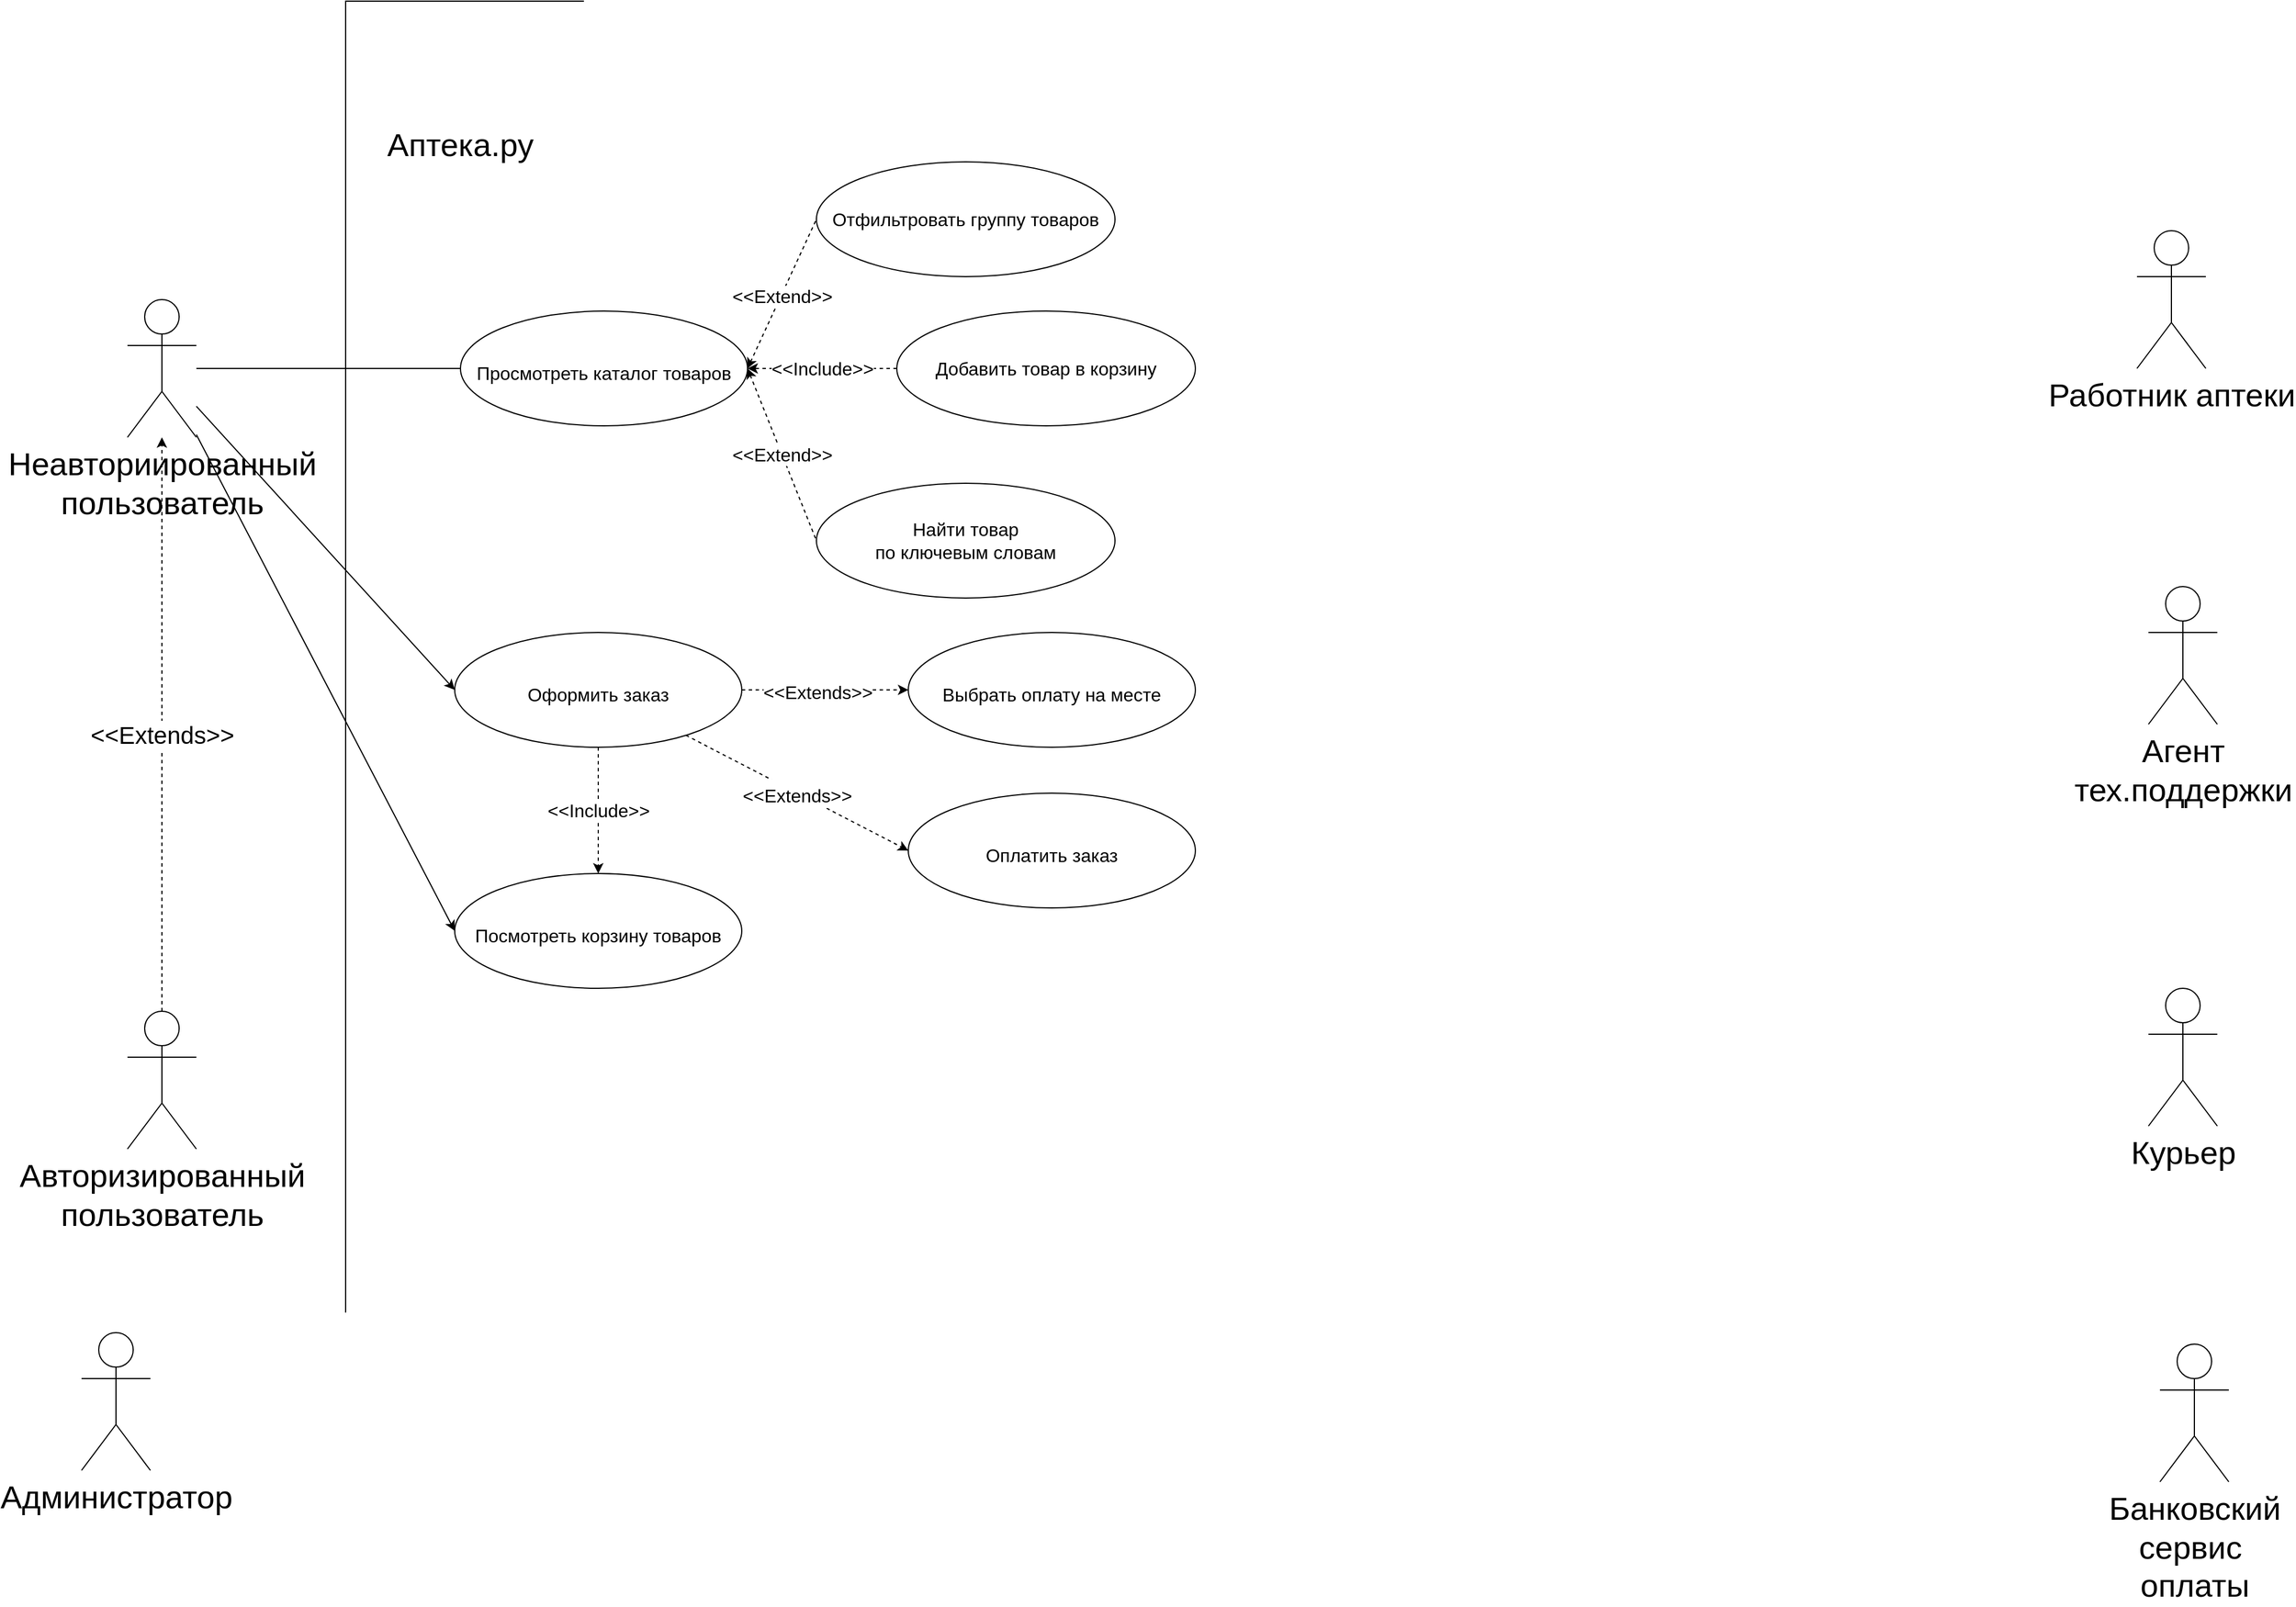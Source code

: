 <mxfile version="20.6.0" type="github">
  <diagram id="BfHHQxl7yQTOUQ45r79P" name="Page-1">
    <mxGraphModel dx="2307" dy="2316" grid="1" gridSize="10" guides="1" tooltips="1" connect="1" arrows="1" fold="1" page="1" pageScale="1" pageWidth="850" pageHeight="1100" math="0" shadow="0">
      <root>
        <mxCell id="0" />
        <mxCell id="1" parent="0" />
        <mxCell id="L2ZxgYpfDoMjbY5Y4h9z-1" value="" style="whiteSpace=wrap;html=1;aspect=fixed;" vertex="1" parent="1">
          <mxGeometry x="330" y="-30" width="1380" height="1380" as="geometry" />
        </mxCell>
        <mxCell id="L2ZxgYpfDoMjbY5Y4h9z-2" value="&lt;font style=&quot;font-size: 28px;&quot;&gt;Аптека.ру&lt;/font&gt;" style="text;html=1;strokeColor=none;fillColor=none;align=center;verticalAlign=middle;whiteSpace=wrap;rounded=0;" vertex="1" parent="1">
          <mxGeometry x="400" y="80" width="60" height="30" as="geometry" />
        </mxCell>
        <mxCell id="L2ZxgYpfDoMjbY5Y4h9z-20" style="edgeStyle=orthogonalEdgeStyle;rounded=0;orthogonalLoop=1;jettySize=auto;html=1;fontSize=16;endArrow=none;endFill=0;" edge="1" parent="1" source="L2ZxgYpfDoMjbY5Y4h9z-3" target="L2ZxgYpfDoMjbY5Y4h9z-17">
          <mxGeometry relative="1" as="geometry" />
        </mxCell>
        <mxCell id="L2ZxgYpfDoMjbY5Y4h9z-28" style="edgeStyle=none;rounded=0;orthogonalLoop=1;jettySize=auto;html=1;entryX=0;entryY=0.5;entryDx=0;entryDy=0;fontSize=16;startArrow=none;startFill=0;endArrow=classic;endFill=1;" edge="1" parent="1" source="L2ZxgYpfDoMjbY5Y4h9z-3" target="L2ZxgYpfDoMjbY5Y4h9z-26">
          <mxGeometry relative="1" as="geometry" />
        </mxCell>
        <mxCell id="L2ZxgYpfDoMjbY5Y4h9z-32" style="edgeStyle=none;rounded=0;orthogonalLoop=1;jettySize=auto;html=1;entryX=0;entryY=0.5;entryDx=0;entryDy=0;fontSize=16;startArrow=none;startFill=0;endArrow=classic;endFill=1;" edge="1" parent="1" source="L2ZxgYpfDoMjbY5Y4h9z-3" target="L2ZxgYpfDoMjbY5Y4h9z-29">
          <mxGeometry relative="1" as="geometry" />
        </mxCell>
        <mxCell id="L2ZxgYpfDoMjbY5Y4h9z-3" value="Неавториированный&lt;br&gt;пользователь" style="shape=umlActor;verticalLabelPosition=bottom;verticalAlign=top;html=1;outlineConnect=0;fontSize=28;" vertex="1" parent="1">
          <mxGeometry x="140" y="230" width="60" height="120" as="geometry" />
        </mxCell>
        <mxCell id="L2ZxgYpfDoMjbY5Y4h9z-34" style="edgeStyle=none;rounded=0;orthogonalLoop=1;jettySize=auto;html=1;fontSize=18;startArrow=none;startFill=0;endArrow=classic;endFill=1;dashed=1;" edge="1" parent="1" source="L2ZxgYpfDoMjbY5Y4h9z-4" target="L2ZxgYpfDoMjbY5Y4h9z-3">
          <mxGeometry relative="1" as="geometry" />
        </mxCell>
        <mxCell id="L2ZxgYpfDoMjbY5Y4h9z-35" value="&lt;font style=&quot;font-size: 21px;&quot;&gt;&amp;lt;&amp;lt;Extends&amp;gt;&amp;gt;&lt;/font&gt;" style="edgeLabel;html=1;align=center;verticalAlign=middle;resizable=0;points=[];fontSize=16;" vertex="1" connectable="0" parent="L2ZxgYpfDoMjbY5Y4h9z-34">
          <mxGeometry x="0.195" y="2" relative="1" as="geometry">
            <mxPoint x="2" y="58" as="offset" />
          </mxGeometry>
        </mxCell>
        <mxCell id="L2ZxgYpfDoMjbY5Y4h9z-4" value="Авторизированный&lt;br&gt;пользователь" style="shape=umlActor;verticalLabelPosition=bottom;verticalAlign=top;html=1;outlineConnect=0;fontSize=28;" vertex="1" parent="1">
          <mxGeometry x="140" y="850" width="60" height="120" as="geometry" />
        </mxCell>
        <mxCell id="L2ZxgYpfDoMjbY5Y4h9z-5" value="Администратор" style="shape=umlActor;verticalLabelPosition=bottom;verticalAlign=top;html=1;outlineConnect=0;fontSize=28;" vertex="1" parent="1">
          <mxGeometry x="100" y="1130" width="60" height="120" as="geometry" />
        </mxCell>
        <mxCell id="L2ZxgYpfDoMjbY5Y4h9z-6" value="Курьер" style="shape=umlActor;verticalLabelPosition=bottom;verticalAlign=top;html=1;outlineConnect=0;fontSize=28;" vertex="1" parent="1">
          <mxGeometry x="1900" y="830" width="60" height="120" as="geometry" />
        </mxCell>
        <mxCell id="L2ZxgYpfDoMjbY5Y4h9z-7" value="Агент &lt;br&gt;тех.поддержки" style="shape=umlActor;verticalLabelPosition=bottom;verticalAlign=top;html=1;outlineConnect=0;fontSize=28;" vertex="1" parent="1">
          <mxGeometry x="1900" y="480" width="60" height="120" as="geometry" />
        </mxCell>
        <mxCell id="L2ZxgYpfDoMjbY5Y4h9z-8" value="Работник аптеки" style="shape=umlActor;verticalLabelPosition=bottom;verticalAlign=top;html=1;outlineConnect=0;fontSize=28;" vertex="1" parent="1">
          <mxGeometry x="1890" y="170" width="60" height="120" as="geometry" />
        </mxCell>
        <mxCell id="L2ZxgYpfDoMjbY5Y4h9z-16" value="Банковский&lt;br&gt;сервис&amp;nbsp;&lt;br&gt;оплаты" style="shape=umlActor;verticalLabelPosition=bottom;verticalAlign=top;html=1;outlineConnect=0;fontSize=28;" vertex="1" parent="1">
          <mxGeometry x="1910" y="1140" width="60" height="120" as="geometry" />
        </mxCell>
        <mxCell id="L2ZxgYpfDoMjbY5Y4h9z-23" value="&amp;lt;&amp;lt;Extend&amp;gt;&amp;gt;" style="rounded=0;orthogonalLoop=1;jettySize=auto;html=1;entryX=0;entryY=0.5;entryDx=0;entryDy=0;fontSize=16;endArrow=none;endFill=0;exitX=1;exitY=0.5;exitDx=0;exitDy=0;dashed=1;startArrow=classic;startFill=1;" edge="1" parent="1" source="L2ZxgYpfDoMjbY5Y4h9z-17" target="L2ZxgYpfDoMjbY5Y4h9z-18">
          <mxGeometry x="-0.007" relative="1" as="geometry">
            <mxPoint y="1" as="offset" />
          </mxGeometry>
        </mxCell>
        <mxCell id="L2ZxgYpfDoMjbY5Y4h9z-24" value="&amp;lt;&amp;lt;Extend&amp;gt;&amp;gt;" style="edgeStyle=none;rounded=0;orthogonalLoop=1;jettySize=auto;html=1;fontSize=16;endArrow=none;endFill=0;exitX=1;exitY=0.5;exitDx=0;exitDy=0;entryX=0;entryY=0.5;entryDx=0;entryDy=0;dashed=1;startArrow=classic;startFill=1;" edge="1" parent="1" source="L2ZxgYpfDoMjbY5Y4h9z-17" target="L2ZxgYpfDoMjbY5Y4h9z-19">
          <mxGeometry relative="1" as="geometry" />
        </mxCell>
        <mxCell id="L2ZxgYpfDoMjbY5Y4h9z-17" value="&lt;font style=&quot;font-size: 16px;&quot;&gt;Просмотреть каталог товаров&lt;/font&gt;" style="ellipse;whiteSpace=wrap;html=1;fontSize=28;" vertex="1" parent="1">
          <mxGeometry x="430" y="240" width="250" height="100" as="geometry" />
        </mxCell>
        <mxCell id="L2ZxgYpfDoMjbY5Y4h9z-18" value="Отфильтровать группу товаров" style="ellipse;whiteSpace=wrap;html=1;fontSize=16;" vertex="1" parent="1">
          <mxGeometry x="740" y="110" width="260" height="100" as="geometry" />
        </mxCell>
        <mxCell id="L2ZxgYpfDoMjbY5Y4h9z-19" value="Найти товар &lt;br&gt;по ключевым словам" style="ellipse;whiteSpace=wrap;html=1;fontSize=16;" vertex="1" parent="1">
          <mxGeometry x="740" y="390" width="260" height="100" as="geometry" />
        </mxCell>
        <mxCell id="L2ZxgYpfDoMjbY5Y4h9z-33" value="&amp;lt;&amp;lt;Include&amp;gt;&amp;gt;" style="edgeStyle=none;rounded=0;orthogonalLoop=1;jettySize=auto;html=1;fontSize=16;startArrow=none;startFill=0;endArrow=classic;endFill=1;dashed=1;" edge="1" parent="1" source="L2ZxgYpfDoMjbY5Y4h9z-26" target="L2ZxgYpfDoMjbY5Y4h9z-29">
          <mxGeometry relative="1" as="geometry" />
        </mxCell>
        <mxCell id="L2ZxgYpfDoMjbY5Y4h9z-38" style="edgeStyle=none;rounded=0;orthogonalLoop=1;jettySize=auto;html=1;entryX=0;entryY=0.5;entryDx=0;entryDy=0;dashed=1;fontSize=21;startArrow=none;startFill=0;endArrow=classic;endFill=1;" edge="1" parent="1" source="L2ZxgYpfDoMjbY5Y4h9z-26" target="L2ZxgYpfDoMjbY5Y4h9z-37">
          <mxGeometry relative="1" as="geometry" />
        </mxCell>
        <mxCell id="L2ZxgYpfDoMjbY5Y4h9z-40" value="&lt;font style=&quot;font-size: 16px;&quot;&gt;&amp;lt;&amp;lt;Extends&amp;gt;&amp;gt;&lt;/font&gt;" style="edgeLabel;html=1;align=center;verticalAlign=middle;resizable=0;points=[];fontSize=21;" vertex="1" connectable="0" parent="L2ZxgYpfDoMjbY5Y4h9z-38">
          <mxGeometry x="0.29" y="-9" relative="1" as="geometry">
            <mxPoint x="-28" y="-9" as="offset" />
          </mxGeometry>
        </mxCell>
        <mxCell id="L2ZxgYpfDoMjbY5Y4h9z-39" value="&lt;font style=&quot;font-size: 16px;&quot;&gt;&amp;lt;&amp;lt;Extends&amp;gt;&amp;gt;&lt;/font&gt;" style="edgeStyle=none;rounded=0;orthogonalLoop=1;jettySize=auto;html=1;entryX=0;entryY=0.5;entryDx=0;entryDy=0;dashed=1;fontSize=21;startArrow=none;startFill=0;endArrow=classic;endFill=1;" edge="1" parent="1" source="L2ZxgYpfDoMjbY5Y4h9z-26" target="L2ZxgYpfDoMjbY5Y4h9z-36">
          <mxGeometry relative="1" as="geometry" />
        </mxCell>
        <mxCell id="L2ZxgYpfDoMjbY5Y4h9z-26" value="&lt;span style=&quot;font-size: 16px;&quot;&gt;Оформить заказ&lt;/span&gt;" style="ellipse;whiteSpace=wrap;html=1;fontSize=28;" vertex="1" parent="1">
          <mxGeometry x="425" y="520" width="250" height="100" as="geometry" />
        </mxCell>
        <mxCell id="L2ZxgYpfDoMjbY5Y4h9z-29" value="&lt;span style=&quot;font-size: 16px;&quot;&gt;Посмотреть корзину товаров&lt;/span&gt;" style="ellipse;whiteSpace=wrap;html=1;fontSize=28;" vertex="1" parent="1">
          <mxGeometry x="425" y="730" width="250" height="100" as="geometry" />
        </mxCell>
        <mxCell id="L2ZxgYpfDoMjbY5Y4h9z-31" value="&amp;lt;&amp;lt;Include&amp;gt;&amp;gt;" style="edgeStyle=none;rounded=0;orthogonalLoop=1;jettySize=auto;html=1;fontSize=16;startArrow=none;startFill=0;endArrow=classic;endFill=1;dashed=1;" edge="1" parent="1" source="L2ZxgYpfDoMjbY5Y4h9z-30" target="L2ZxgYpfDoMjbY5Y4h9z-17">
          <mxGeometry relative="1" as="geometry" />
        </mxCell>
        <mxCell id="L2ZxgYpfDoMjbY5Y4h9z-30" value="Добавить товар в корзину" style="ellipse;whiteSpace=wrap;html=1;fontSize=16;" vertex="1" parent="1">
          <mxGeometry x="810" y="240" width="260" height="100" as="geometry" />
        </mxCell>
        <mxCell id="L2ZxgYpfDoMjbY5Y4h9z-36" value="&lt;span style=&quot;font-size: 16px;&quot;&gt;Оплатить заказ&lt;/span&gt;" style="ellipse;whiteSpace=wrap;html=1;fontSize=28;" vertex="1" parent="1">
          <mxGeometry x="820" y="660" width="250" height="100" as="geometry" />
        </mxCell>
        <mxCell id="L2ZxgYpfDoMjbY5Y4h9z-37" value="&lt;span style=&quot;font-size: 16px;&quot;&gt;Выбрать оплату на месте&lt;/span&gt;" style="ellipse;whiteSpace=wrap;html=1;fontSize=28;" vertex="1" parent="1">
          <mxGeometry x="820" y="520" width="250" height="100" as="geometry" />
        </mxCell>
      </root>
    </mxGraphModel>
  </diagram>
</mxfile>

